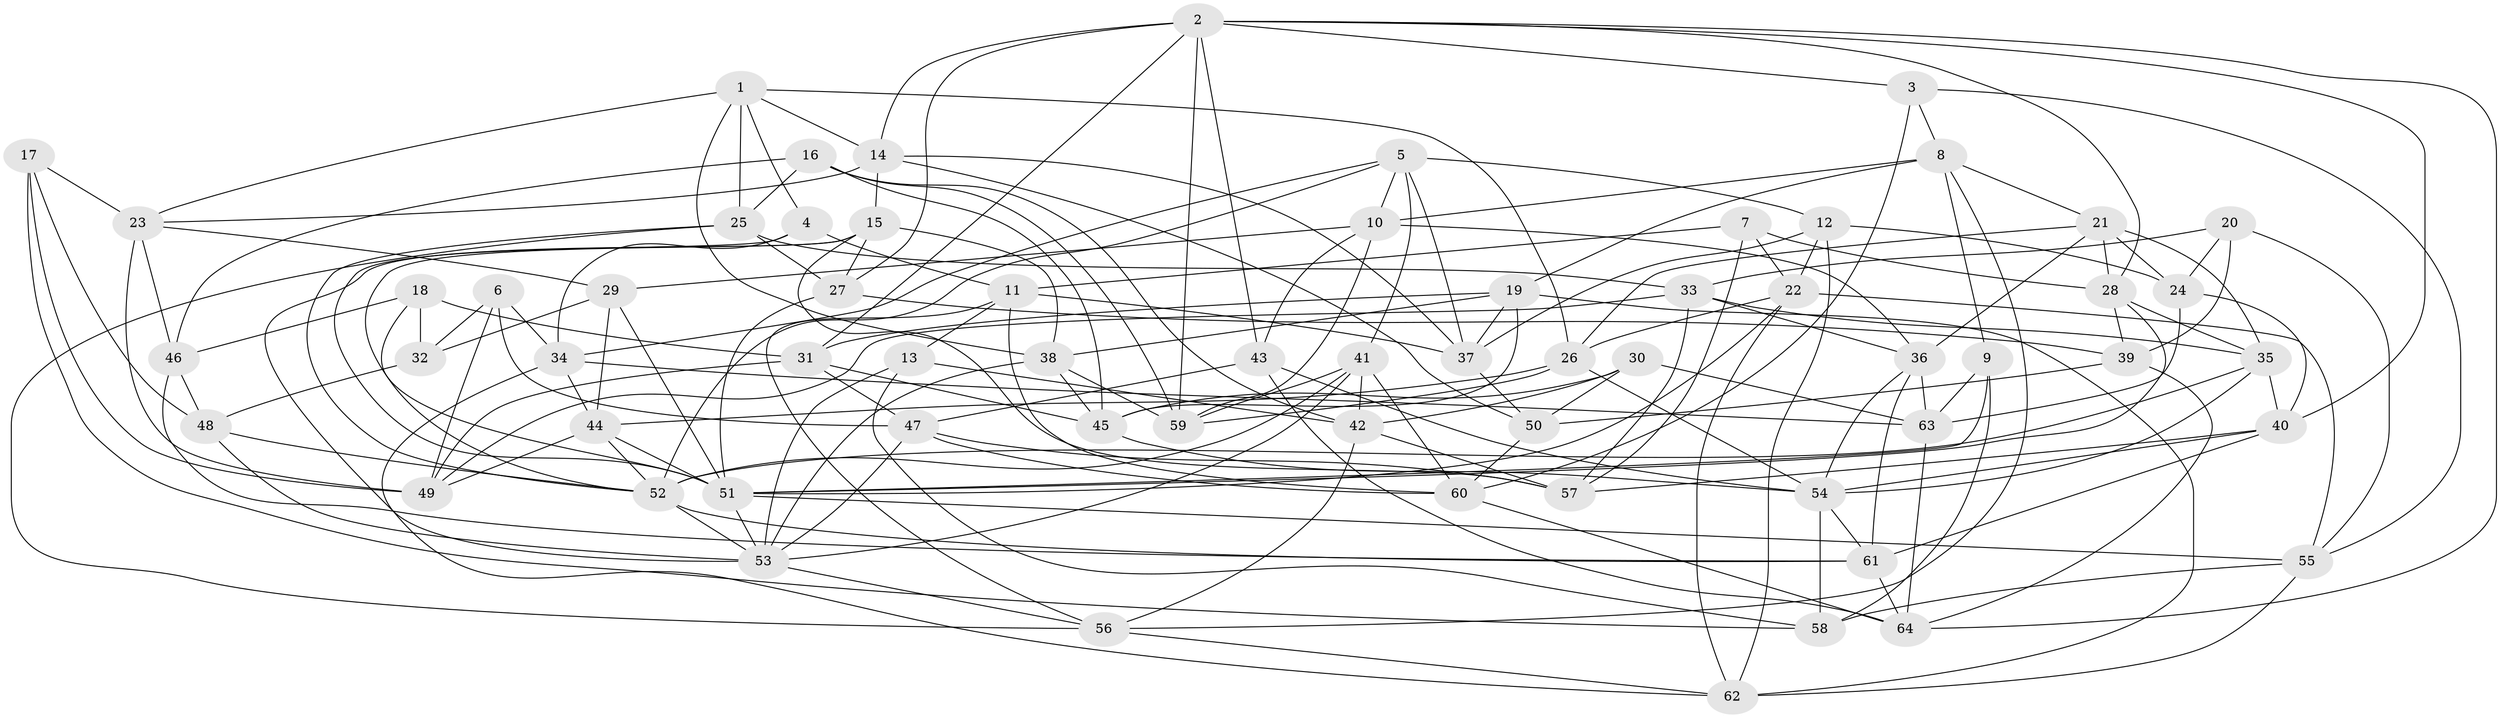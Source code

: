 // original degree distribution, {4: 1.0}
// Generated by graph-tools (version 1.1) at 2025/26/03/09/25 03:26:52]
// undirected, 64 vertices, 183 edges
graph export_dot {
graph [start="1"]
  node [color=gray90,style=filled];
  1;
  2;
  3;
  4;
  5;
  6;
  7;
  8;
  9;
  10;
  11;
  12;
  13;
  14;
  15;
  16;
  17;
  18;
  19;
  20;
  21;
  22;
  23;
  24;
  25;
  26;
  27;
  28;
  29;
  30;
  31;
  32;
  33;
  34;
  35;
  36;
  37;
  38;
  39;
  40;
  41;
  42;
  43;
  44;
  45;
  46;
  47;
  48;
  49;
  50;
  51;
  52;
  53;
  54;
  55;
  56;
  57;
  58;
  59;
  60;
  61;
  62;
  63;
  64;
  1 -- 4 [weight=1.0];
  1 -- 14 [weight=1.0];
  1 -- 23 [weight=1.0];
  1 -- 25 [weight=1.0];
  1 -- 26 [weight=1.0];
  1 -- 38 [weight=1.0];
  2 -- 3 [weight=1.0];
  2 -- 14 [weight=1.0];
  2 -- 27 [weight=2.0];
  2 -- 28 [weight=1.0];
  2 -- 31 [weight=1.0];
  2 -- 40 [weight=1.0];
  2 -- 43 [weight=1.0];
  2 -- 59 [weight=1.0];
  2 -- 64 [weight=1.0];
  3 -- 8 [weight=1.0];
  3 -- 55 [weight=1.0];
  3 -- 60 [weight=1.0];
  4 -- 11 [weight=1.0];
  4 -- 34 [weight=1.0];
  4 -- 51 [weight=1.0];
  5 -- 10 [weight=1.0];
  5 -- 12 [weight=1.0];
  5 -- 34 [weight=1.0];
  5 -- 37 [weight=1.0];
  5 -- 41 [weight=1.0];
  5 -- 52 [weight=1.0];
  6 -- 32 [weight=1.0];
  6 -- 34 [weight=1.0];
  6 -- 47 [weight=1.0];
  6 -- 49 [weight=1.0];
  7 -- 11 [weight=1.0];
  7 -- 22 [weight=1.0];
  7 -- 28 [weight=1.0];
  7 -- 57 [weight=1.0];
  8 -- 9 [weight=1.0];
  8 -- 10 [weight=1.0];
  8 -- 19 [weight=1.0];
  8 -- 21 [weight=1.0];
  8 -- 56 [weight=1.0];
  9 -- 51 [weight=1.0];
  9 -- 58 [weight=1.0];
  9 -- 63 [weight=1.0];
  10 -- 29 [weight=1.0];
  10 -- 36 [weight=1.0];
  10 -- 43 [weight=1.0];
  10 -- 59 [weight=1.0];
  11 -- 13 [weight=1.0];
  11 -- 37 [weight=1.0];
  11 -- 56 [weight=1.0];
  11 -- 60 [weight=1.0];
  12 -- 22 [weight=1.0];
  12 -- 24 [weight=2.0];
  12 -- 37 [weight=1.0];
  12 -- 62 [weight=1.0];
  13 -- 42 [weight=1.0];
  13 -- 53 [weight=1.0];
  13 -- 58 [weight=1.0];
  14 -- 15 [weight=1.0];
  14 -- 23 [weight=1.0];
  14 -- 37 [weight=1.0];
  14 -- 50 [weight=1.0];
  15 -- 27 [weight=1.0];
  15 -- 38 [weight=1.0];
  15 -- 51 [weight=1.0];
  15 -- 53 [weight=1.0];
  15 -- 57 [weight=1.0];
  16 -- 25 [weight=1.0];
  16 -- 42 [weight=1.0];
  16 -- 45 [weight=1.0];
  16 -- 46 [weight=2.0];
  16 -- 59 [weight=1.0];
  17 -- 23 [weight=1.0];
  17 -- 48 [weight=1.0];
  17 -- 49 [weight=1.0];
  17 -- 58 [weight=1.0];
  18 -- 31 [weight=1.0];
  18 -- 32 [weight=1.0];
  18 -- 46 [weight=1.0];
  18 -- 52 [weight=1.0];
  19 -- 31 [weight=1.0];
  19 -- 37 [weight=1.0];
  19 -- 38 [weight=1.0];
  19 -- 45 [weight=1.0];
  19 -- 62 [weight=1.0];
  20 -- 24 [weight=1.0];
  20 -- 33 [weight=1.0];
  20 -- 39 [weight=1.0];
  20 -- 55 [weight=1.0];
  21 -- 24 [weight=1.0];
  21 -- 26 [weight=1.0];
  21 -- 28 [weight=1.0];
  21 -- 35 [weight=1.0];
  21 -- 36 [weight=1.0];
  22 -- 26 [weight=1.0];
  22 -- 51 [weight=1.0];
  22 -- 55 [weight=1.0];
  22 -- 62 [weight=1.0];
  23 -- 29 [weight=1.0];
  23 -- 46 [weight=1.0];
  23 -- 49 [weight=1.0];
  24 -- 40 [weight=1.0];
  24 -- 63 [weight=1.0];
  25 -- 27 [weight=1.0];
  25 -- 33 [weight=1.0];
  25 -- 52 [weight=1.0];
  25 -- 56 [weight=1.0];
  26 -- 44 [weight=1.0];
  26 -- 54 [weight=1.0];
  26 -- 59 [weight=1.0];
  27 -- 39 [weight=1.0];
  27 -- 51 [weight=1.0];
  28 -- 35 [weight=1.0];
  28 -- 39 [weight=1.0];
  28 -- 51 [weight=1.0];
  29 -- 32 [weight=2.0];
  29 -- 44 [weight=1.0];
  29 -- 51 [weight=1.0];
  30 -- 42 [weight=1.0];
  30 -- 45 [weight=1.0];
  30 -- 50 [weight=1.0];
  30 -- 63 [weight=1.0];
  31 -- 45 [weight=1.0];
  31 -- 47 [weight=1.0];
  31 -- 49 [weight=1.0];
  32 -- 48 [weight=2.0];
  33 -- 35 [weight=1.0];
  33 -- 36 [weight=1.0];
  33 -- 49 [weight=1.0];
  33 -- 57 [weight=1.0];
  34 -- 44 [weight=1.0];
  34 -- 62 [weight=1.0];
  34 -- 63 [weight=1.0];
  35 -- 40 [weight=1.0];
  35 -- 52 [weight=1.0];
  35 -- 54 [weight=1.0];
  36 -- 54 [weight=1.0];
  36 -- 61 [weight=1.0];
  36 -- 63 [weight=1.0];
  37 -- 50 [weight=1.0];
  38 -- 45 [weight=1.0];
  38 -- 53 [weight=1.0];
  38 -- 59 [weight=1.0];
  39 -- 50 [weight=2.0];
  39 -- 64 [weight=1.0];
  40 -- 54 [weight=1.0];
  40 -- 57 [weight=1.0];
  40 -- 61 [weight=1.0];
  41 -- 42 [weight=1.0];
  41 -- 52 [weight=1.0];
  41 -- 53 [weight=1.0];
  41 -- 59 [weight=1.0];
  41 -- 60 [weight=1.0];
  42 -- 56 [weight=1.0];
  42 -- 57 [weight=1.0];
  43 -- 47 [weight=1.0];
  43 -- 54 [weight=2.0];
  43 -- 64 [weight=1.0];
  44 -- 49 [weight=1.0];
  44 -- 51 [weight=1.0];
  44 -- 52 [weight=1.0];
  45 -- 54 [weight=1.0];
  46 -- 48 [weight=1.0];
  46 -- 61 [weight=1.0];
  47 -- 53 [weight=1.0];
  47 -- 57 [weight=1.0];
  47 -- 60 [weight=1.0];
  48 -- 52 [weight=1.0];
  48 -- 53 [weight=1.0];
  50 -- 60 [weight=1.0];
  51 -- 53 [weight=1.0];
  51 -- 55 [weight=1.0];
  52 -- 53 [weight=2.0];
  52 -- 61 [weight=1.0];
  53 -- 56 [weight=1.0];
  54 -- 58 [weight=2.0];
  54 -- 61 [weight=1.0];
  55 -- 58 [weight=1.0];
  55 -- 62 [weight=1.0];
  56 -- 62 [weight=1.0];
  60 -- 64 [weight=1.0];
  61 -- 64 [weight=1.0];
  63 -- 64 [weight=1.0];
}
